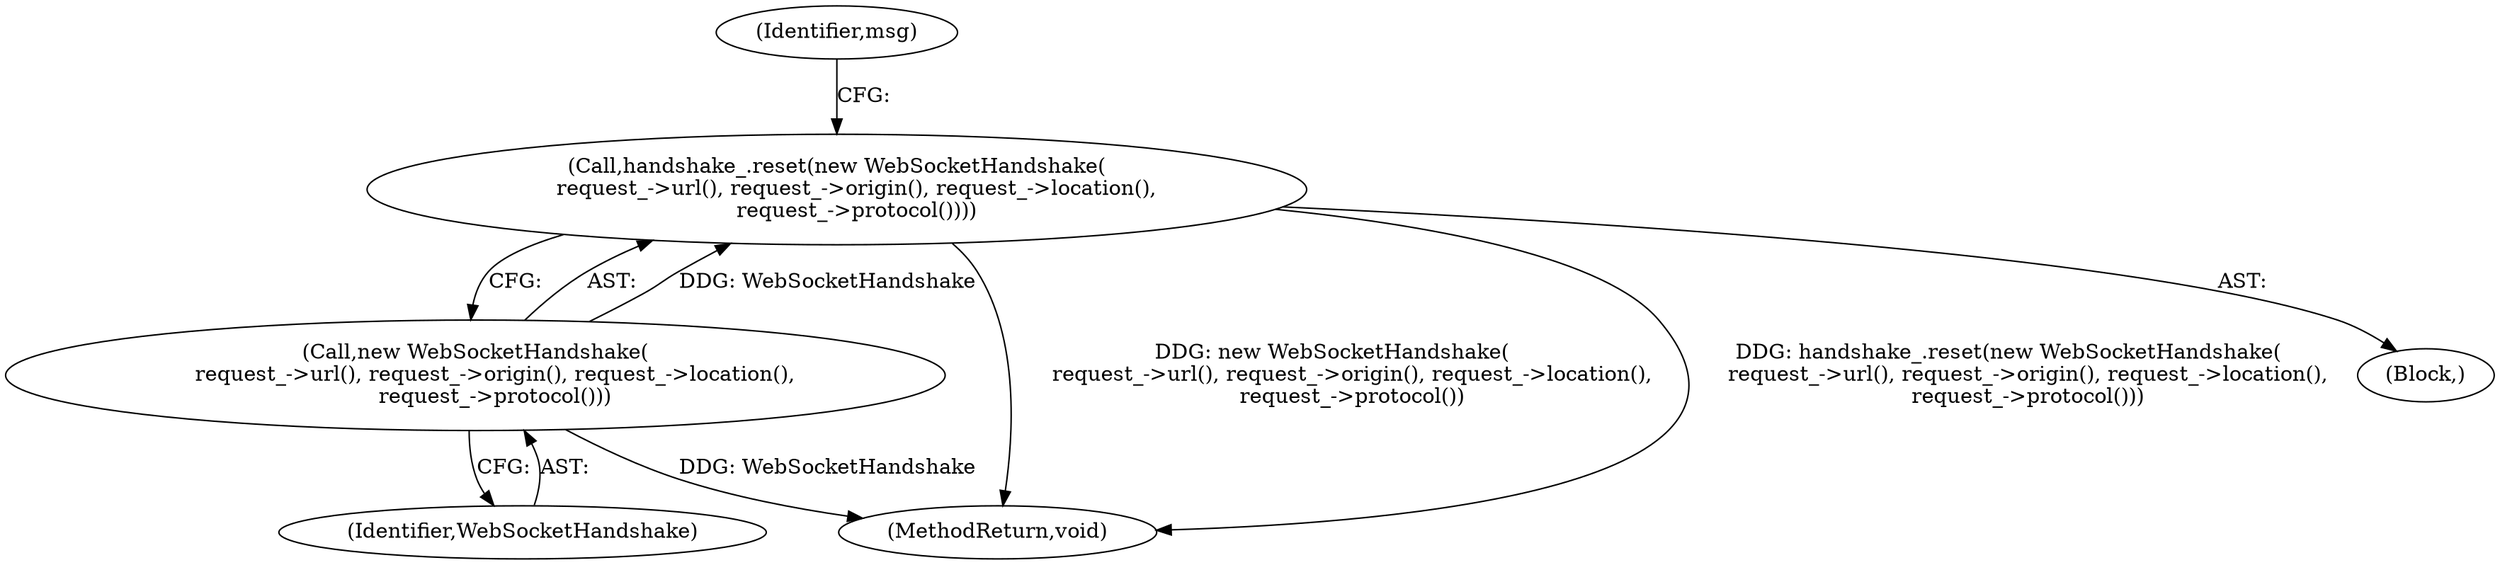 digraph "1_Chrome_511d0a0a31a54e0cc0f15cb1b977dc9f9b20f0d3_0@del" {
"1000126" [label="(Call,handshake_.reset(new WebSocketHandshake(\n      request_->url(), request_->origin(), request_->location(),\n      request_->protocol())))"];
"1000127" [label="(Call,new WebSocketHandshake(\n      request_->url(), request_->origin(), request_->location(),\n      request_->protocol()))"];
"1000127" [label="(Call,new WebSocketHandshake(\n      request_->url(), request_->origin(), request_->location(),\n      request_->protocol()))"];
"1000131" [label="(Identifier,msg)"];
"1000126" [label="(Call,handshake_.reset(new WebSocketHandshake(\n      request_->url(), request_->origin(), request_->location(),\n      request_->protocol())))"];
"1000150" [label="(MethodReturn,void)"];
"1000103" [label="(Block,)"];
"1000128" [label="(Identifier,WebSocketHandshake)"];
"1000126" -> "1000103"  [label="AST: "];
"1000126" -> "1000127"  [label="CFG: "];
"1000127" -> "1000126"  [label="AST: "];
"1000131" -> "1000126"  [label="CFG: "];
"1000126" -> "1000150"  [label="DDG: new WebSocketHandshake(\n      request_->url(), request_->origin(), request_->location(),\n      request_->protocol())"];
"1000126" -> "1000150"  [label="DDG: handshake_.reset(new WebSocketHandshake(\n      request_->url(), request_->origin(), request_->location(),\n      request_->protocol()))"];
"1000127" -> "1000126"  [label="DDG: WebSocketHandshake"];
"1000127" -> "1000128"  [label="CFG: "];
"1000128" -> "1000127"  [label="AST: "];
"1000127" -> "1000150"  [label="DDG: WebSocketHandshake"];
}
